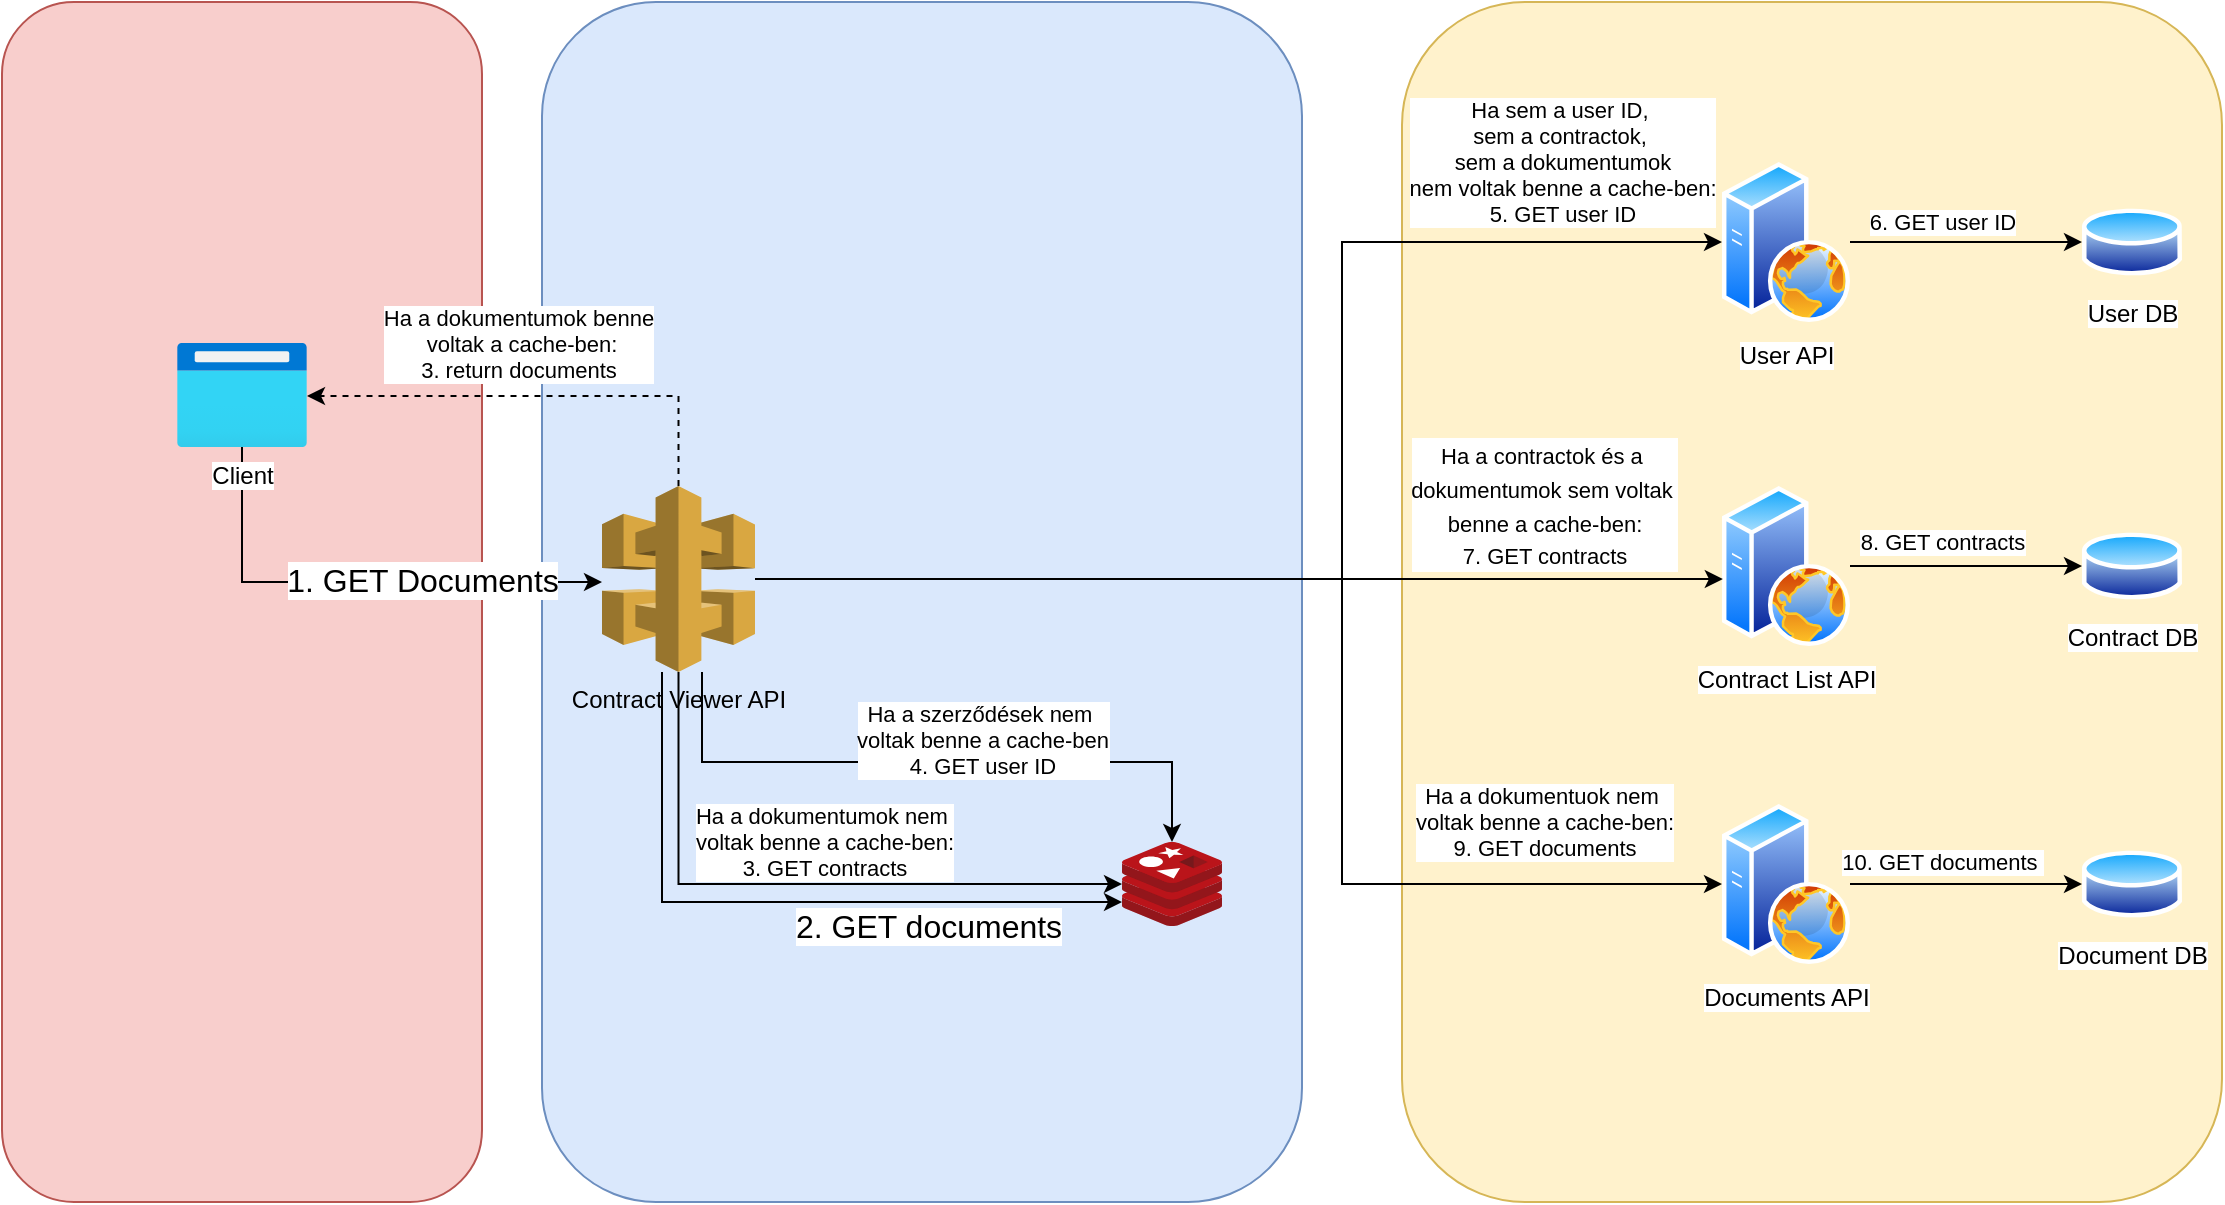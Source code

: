 <mxfile version="28.0.4">
  <diagram name="Page-1" id="gLj3V5wU64BBhGa2zPqV">
    <mxGraphModel dx="1426" dy="841" grid="1" gridSize="10" guides="1" tooltips="1" connect="1" arrows="1" fold="1" page="1" pageScale="1" pageWidth="1169" pageHeight="1654" math="0" shadow="0">
      <root>
        <mxCell id="0" />
        <mxCell id="1" parent="0" />
        <mxCell id="28-LAATM8kHw7nCOFZkA-21" value="" style="rounded=1;whiteSpace=wrap;html=1;fillColor=#f8cecc;strokeColor=#b85450;" parent="1" vertex="1">
          <mxGeometry x="50" y="160" width="240" height="600" as="geometry" />
        </mxCell>
        <mxCell id="28-LAATM8kHw7nCOFZkA-17" value="" style="rounded=1;whiteSpace=wrap;html=1;fillColor=#fff2cc;strokeColor=#d6b656;" parent="1" vertex="1">
          <mxGeometry x="750" y="160" width="410" height="600" as="geometry" />
        </mxCell>
        <mxCell id="28-LAATM8kHw7nCOFZkA-3" value="Contract DB" style="image;aspect=fixed;perimeter=ellipsePerimeter;html=1;align=center;shadow=0;dashed=0;spacingTop=3;image=img/lib/active_directory/database.svg;" parent="1" vertex="1">
          <mxGeometry x="1090" y="423.5" width="50" height="37" as="geometry" />
        </mxCell>
        <mxCell id="28-LAATM8kHw7nCOFZkA-4" value="User DB" style="image;aspect=fixed;perimeter=ellipsePerimeter;html=1;align=center;shadow=0;dashed=0;spacingTop=3;image=img/lib/active_directory/database.svg;" parent="1" vertex="1">
          <mxGeometry x="1090" y="261.5" width="50" height="37" as="geometry" />
        </mxCell>
        <mxCell id="28-LAATM8kHw7nCOFZkA-5" style="edgeStyle=orthogonalEdgeStyle;rounded=0;orthogonalLoop=1;jettySize=auto;html=1;exitX=0.5;exitY=1;exitDx=0;exitDy=0;" parent="1" source="28-LAATM8kHw7nCOFZkA-3" target="28-LAATM8kHw7nCOFZkA-3" edge="1">
          <mxGeometry relative="1" as="geometry" />
        </mxCell>
        <mxCell id="28-LAATM8kHw7nCOFZkA-50" style="edgeStyle=orthogonalEdgeStyle;rounded=0;orthogonalLoop=1;jettySize=auto;html=1;startArrow=none;startFill=0;" parent="1" source="28-LAATM8kHw7nCOFZkA-7" target="28-LAATM8kHw7nCOFZkA-4" edge="1">
          <mxGeometry relative="1" as="geometry" />
        </mxCell>
        <mxCell id="nIJ8ht-ikDi0R1mNNW38-15" value="6. GET user ID" style="edgeLabel;html=1;align=center;verticalAlign=middle;resizable=0;points=[];" parent="28-LAATM8kHw7nCOFZkA-50" vertex="1" connectable="0">
          <mxGeometry x="0.15" relative="1" as="geometry">
            <mxPoint x="-21" y="-10" as="offset" />
          </mxGeometry>
        </mxCell>
        <mxCell id="28-LAATM8kHw7nCOFZkA-7" value="User API" style="image;aspect=fixed;perimeter=ellipsePerimeter;html=1;align=center;shadow=0;dashed=0;spacingTop=3;image=img/lib/active_directory/web_server.svg;" parent="1" vertex="1">
          <mxGeometry x="910" y="240" width="64" height="80" as="geometry" />
        </mxCell>
        <mxCell id="28-LAATM8kHw7nCOFZkA-46" style="edgeStyle=orthogonalEdgeStyle;rounded=0;orthogonalLoop=1;jettySize=auto;html=1;startArrow=none;startFill=0;" parent="1" source="28-LAATM8kHw7nCOFZkA-12" target="28-LAATM8kHw7nCOFZkA-3" edge="1">
          <mxGeometry relative="1" as="geometry" />
        </mxCell>
        <mxCell id="nIJ8ht-ikDi0R1mNNW38-14" value="8. GET contracts" style="edgeLabel;html=1;align=center;verticalAlign=middle;resizable=0;points=[];" parent="28-LAATM8kHw7nCOFZkA-46" vertex="1" connectable="0">
          <mxGeometry x="0.046" relative="1" as="geometry">
            <mxPoint x="-15" y="-12" as="offset" />
          </mxGeometry>
        </mxCell>
        <mxCell id="28-LAATM8kHw7nCOFZkA-12" value="Contract List API" style="image;aspect=fixed;perimeter=ellipsePerimeter;html=1;align=center;shadow=0;dashed=0;spacingTop=3;image=img/lib/active_directory/web_server.svg;" parent="1" vertex="1">
          <mxGeometry x="910" y="402" width="64" height="80" as="geometry" />
        </mxCell>
        <mxCell id="28-LAATM8kHw7nCOFZkA-18" value="" style="rounded=1;whiteSpace=wrap;html=1;fillColor=#dae8fc;strokeColor=#6c8ebf;" parent="1" vertex="1">
          <mxGeometry x="320" y="160" width="380" height="600" as="geometry" />
        </mxCell>
        <mxCell id="28-LAATM8kHw7nCOFZkA-39" style="edgeStyle=orthogonalEdgeStyle;rounded=0;orthogonalLoop=1;jettySize=auto;html=1;" parent="1" source="28-LAATM8kHw7nCOFZkA-20" target="28-LAATM8kHw7nCOFZkA-12" edge="1">
          <mxGeometry relative="1" as="geometry">
            <Array as="points">
              <mxPoint x="820" y="448" />
              <mxPoint x="820" y="448" />
            </Array>
          </mxGeometry>
        </mxCell>
        <mxCell id="28-LAATM8kHw7nCOFZkA-40" value="&lt;font style=&quot;font-size: 11px;&quot;&gt;Ha a contractok és a&amp;nbsp;&lt;/font&gt;&lt;div&gt;&lt;font style=&quot;font-size: 11px;&quot;&gt;dokumentumok sem voltak&amp;nbsp;&lt;/font&gt;&lt;div&gt;&lt;font style=&quot;font-size: 11px;&quot;&gt;benne a cache-ben:&lt;/font&gt;&lt;div&gt;&lt;font style=&quot;font-size: 11px;&quot;&gt;7. GET contracts&lt;/font&gt;&lt;/div&gt;&lt;/div&gt;&lt;/div&gt;" style="edgeLabel;html=1;align=center;verticalAlign=middle;resizable=0;points=[];fontSize=14;" parent="28-LAATM8kHw7nCOFZkA-39" vertex="1" connectable="0">
          <mxGeometry x="0.748" y="-1" relative="1" as="geometry">
            <mxPoint x="-29" y="-39" as="offset" />
          </mxGeometry>
        </mxCell>
        <mxCell id="28-LAATM8kHw7nCOFZkA-55" style="edgeStyle=orthogonalEdgeStyle;rounded=0;orthogonalLoop=1;jettySize=auto;html=1;" parent="1" source="28-LAATM8kHw7nCOFZkA-20" target="28-LAATM8kHw7nCOFZkA-7" edge="1">
          <mxGeometry relative="1" as="geometry">
            <Array as="points">
              <mxPoint x="720" y="448" />
              <mxPoint x="720" y="280" />
            </Array>
          </mxGeometry>
        </mxCell>
        <mxCell id="28-LAATM8kHw7nCOFZkA-56" value="&lt;font&gt;Ha sem a user ID,&amp;nbsp;&lt;/font&gt;&lt;div&gt;&lt;span style=&quot;background-color: light-dark(#ffffff, var(--ge-dark-color, #121212)); color: light-dark(rgb(0, 0, 0), rgb(255, 255, 255));&quot;&gt;sem a contractok,&amp;nbsp;&lt;/span&gt;&lt;/div&gt;&lt;div&gt;&lt;span style=&quot;background-color: light-dark(#ffffff, var(--ge-dark-color, #121212)); color: light-dark(rgb(0, 0, 0), rgb(255, 255, 255));&quot;&gt;sem a dokumentumok&lt;/span&gt;&lt;div&gt;&lt;div&gt;&lt;font&gt;nem voltak&amp;nbsp;&lt;/font&gt;&lt;span style=&quot;background-color: light-dark(#ffffff, var(--ge-dark-color, #121212)); color: light-dark(rgb(0, 0, 0), rgb(255, 255, 255));&quot;&gt;benne a cache-ben:&lt;/span&gt;&lt;div&gt;&lt;div&gt;&lt;font&gt;5. GET user ID&lt;/font&gt;&lt;/div&gt;&lt;/div&gt;&lt;/div&gt;&lt;/div&gt;&lt;/div&gt;" style="edgeLabel;html=1;align=center;verticalAlign=middle;resizable=0;points=[];fontSize=11;" parent="28-LAATM8kHw7nCOFZkA-55" vertex="1" connectable="0">
          <mxGeometry x="0.753" y="3" relative="1" as="geometry">
            <mxPoint y="-37" as="offset" />
          </mxGeometry>
        </mxCell>
        <mxCell id="nIJ8ht-ikDi0R1mNNW38-4" style="edgeStyle=orthogonalEdgeStyle;rounded=0;orthogonalLoop=1;jettySize=auto;html=1;" parent="1" source="28-LAATM8kHw7nCOFZkA-20" target="28-LAATM8kHw7nCOFZkA-27" edge="1">
          <mxGeometry relative="1" as="geometry">
            <Array as="points">
              <mxPoint x="380" y="610" />
            </Array>
          </mxGeometry>
        </mxCell>
        <mxCell id="nIJ8ht-ikDi0R1mNNW38-5" value="&lt;font style=&quot;font-size: 16px;&quot;&gt;2. GET documents&lt;/font&gt;" style="edgeLabel;html=1;align=center;verticalAlign=middle;resizable=0;points=[];" parent="nIJ8ht-ikDi0R1mNNW38-4" vertex="1" connectable="0">
          <mxGeometry x="0.444" y="2" relative="1" as="geometry">
            <mxPoint x="-1" y="14" as="offset" />
          </mxGeometry>
        </mxCell>
        <mxCell id="nIJ8ht-ikDi0R1mNNW38-11" style="edgeStyle=orthogonalEdgeStyle;rounded=0;orthogonalLoop=1;jettySize=auto;html=1;dashed=1;" parent="1" source="28-LAATM8kHw7nCOFZkA-20" target="28-LAATM8kHw7nCOFZkA-23" edge="1">
          <mxGeometry relative="1" as="geometry">
            <Array as="points">
              <mxPoint x="388" y="357" />
            </Array>
          </mxGeometry>
        </mxCell>
        <mxCell id="nIJ8ht-ikDi0R1mNNW38-13" value="Ha a dokumentumok benne&lt;div&gt;&amp;nbsp;voltak a cache-ben:&lt;/div&gt;&lt;div&gt;3. return documents&lt;/div&gt;" style="edgeLabel;html=1;align=center;verticalAlign=middle;resizable=0;points=[];" parent="nIJ8ht-ikDi0R1mNNW38-11" vertex="1" connectable="0">
          <mxGeometry x="0.159" y="-1" relative="1" as="geometry">
            <mxPoint x="8" y="-25" as="offset" />
          </mxGeometry>
        </mxCell>
        <mxCell id="jWuQEleNgT_6Vqpwbo_k-11" style="edgeStyle=orthogonalEdgeStyle;rounded=0;orthogonalLoop=1;jettySize=auto;html=1;" edge="1" parent="1" source="28-LAATM8kHw7nCOFZkA-20" target="jWuQEleNgT_6Vqpwbo_k-4">
          <mxGeometry relative="1" as="geometry">
            <Array as="points">
              <mxPoint x="720" y="448" />
              <mxPoint x="720" y="601" />
            </Array>
          </mxGeometry>
        </mxCell>
        <mxCell id="jWuQEleNgT_6Vqpwbo_k-12" value="Ha a dokumentuok nem&amp;nbsp;&lt;div&gt;voltak benne a cache-ben:&lt;div&gt;9. GET documents&lt;/div&gt;&lt;/div&gt;" style="edgeLabel;html=1;align=center;verticalAlign=middle;resizable=0;points=[];" vertex="1" connectable="0" parent="jWuQEleNgT_6Vqpwbo_k-11">
          <mxGeometry x="0.64" y="1" relative="1" as="geometry">
            <mxPoint x="25" y="-30" as="offset" />
          </mxGeometry>
        </mxCell>
        <mxCell id="28-LAATM8kHw7nCOFZkA-20" value="Contract Viewer API" style="outlineConnect=0;dashed=0;verticalLabelPosition=bottom;verticalAlign=top;align=center;html=1;shape=mxgraph.aws3.api_gateway;fillColor=#D9A741;gradientColor=none;" parent="1" vertex="1">
          <mxGeometry x="350" y="402" width="76.5" height="93" as="geometry" />
        </mxCell>
        <mxCell id="28-LAATM8kHw7nCOFZkA-34" style="edgeStyle=orthogonalEdgeStyle;rounded=0;orthogonalLoop=1;jettySize=auto;html=1;" parent="1" source="28-LAATM8kHw7nCOFZkA-23" target="28-LAATM8kHw7nCOFZkA-20" edge="1">
          <mxGeometry relative="1" as="geometry">
            <Array as="points">
              <mxPoint x="270" y="450" />
              <mxPoint x="270" y="450" />
            </Array>
          </mxGeometry>
        </mxCell>
        <mxCell id="28-LAATM8kHw7nCOFZkA-35" value="&lt;font style=&quot;font-size: 16px;&quot;&gt;1.&amp;nbsp;&lt;/font&gt;&lt;span style=&quot;font-size: 16px; background-color: light-dark(#ffffff, var(--ge-dark-color, #121212)); color: light-dark(rgb(0, 0, 0), rgb(255, 255, 255));&quot;&gt;GET Documents&lt;/span&gt;" style="edgeLabel;html=1;align=center;verticalAlign=middle;resizable=0;points=[];" parent="28-LAATM8kHw7nCOFZkA-34" vertex="1" connectable="0">
          <mxGeometry x="0.186" y="2" relative="1" as="geometry">
            <mxPoint x="10" y="1" as="offset" />
          </mxGeometry>
        </mxCell>
        <mxCell id="28-LAATM8kHw7nCOFZkA-23" value="Client" style="image;aspect=fixed;html=1;points=[];align=center;fontSize=12;image=img/lib/azure2/general/Browser.svg;" parent="1" vertex="1">
          <mxGeometry x="137.5" y="330.5" width="65" height="52" as="geometry" />
        </mxCell>
        <mxCell id="28-LAATM8kHw7nCOFZkA-27" value="" style="image;sketch=0;aspect=fixed;html=1;points=[];align=center;fontSize=12;image=img/lib/mscae/Cache_Redis_Product.svg;" parent="1" vertex="1">
          <mxGeometry x="610" y="580" width="50" height="42" as="geometry" />
        </mxCell>
        <mxCell id="28-LAATM8kHw7nCOFZkA-28" value="" style="endArrow=classic;html=1;rounded=0;startArrow=none;startFill=0;edgeStyle=orthogonalEdgeStyle;" parent="1" source="28-LAATM8kHw7nCOFZkA-20" target="28-LAATM8kHw7nCOFZkA-27" edge="1">
          <mxGeometry width="50" height="50" relative="1" as="geometry">
            <mxPoint x="460" y="450" as="sourcePoint" />
            <mxPoint x="510" y="400" as="targetPoint" />
            <Array as="points">
              <mxPoint x="388" y="601" />
            </Array>
          </mxGeometry>
        </mxCell>
        <mxCell id="nIJ8ht-ikDi0R1mNNW38-1" value="&lt;font&gt;Ha a dokumentumok nem&amp;nbsp;&lt;/font&gt;&lt;div&gt;&lt;font&gt;voltak&lt;/font&gt;&lt;font style=&quot;background-color: light-dark(#ffffff, var(--ge-dark-color, #121212)); color: light-dark(rgb(0, 0, 0), rgb(255, 255, 255));&quot;&gt;&amp;nbsp;benne&amp;nbsp;&lt;/font&gt;&lt;span style=&quot;color: light-dark(rgb(0, 0, 0), rgb(255, 255, 255)); background-color: light-dark(#ffffff, var(--ge-dark-color, #121212));&quot;&gt;a cache-ben:&lt;/span&gt;&lt;div&gt;&lt;div&gt;&lt;div&gt;&lt;font&gt;3. GET contracts&lt;/font&gt;&lt;/div&gt;&lt;/div&gt;&lt;/div&gt;&lt;/div&gt;" style="edgeLabel;html=1;align=center;verticalAlign=middle;resizable=0;points=[];fontSize=11;" parent="28-LAATM8kHw7nCOFZkA-28" vertex="1" connectable="0">
          <mxGeometry x="-0.12" y="2" relative="1" as="geometry">
            <mxPoint x="34" y="-19" as="offset" />
          </mxGeometry>
        </mxCell>
        <mxCell id="jWuQEleNgT_6Vqpwbo_k-2" value="" style="endArrow=classic;html=1;rounded=0;edgeStyle=orthogonalEdgeStyle;" edge="1" parent="1" source="28-LAATM8kHw7nCOFZkA-20" target="28-LAATM8kHw7nCOFZkA-27">
          <mxGeometry width="50" height="50" relative="1" as="geometry">
            <mxPoint x="580" y="470" as="sourcePoint" />
            <mxPoint x="630" y="420" as="targetPoint" />
            <Array as="points">
              <mxPoint x="400" y="540" />
              <mxPoint x="635" y="540" />
            </Array>
          </mxGeometry>
        </mxCell>
        <mxCell id="jWuQEleNgT_6Vqpwbo_k-3" value="Ha a szerződések nem&amp;nbsp;&lt;div&gt;voltak&amp;nbsp;&lt;span style=&quot;background-color: light-dark(#ffffff, var(--ge-dark-color, #121212)); color: light-dark(rgb(0, 0, 0), rgb(255, 255, 255));&quot;&gt;benne a cache-ben&lt;/span&gt;&lt;div&gt;&lt;div&gt;4. GET user ID&lt;/div&gt;&lt;/div&gt;&lt;/div&gt;" style="edgeLabel;html=1;align=center;verticalAlign=middle;resizable=0;points=[];" vertex="1" connectable="0" parent="jWuQEleNgT_6Vqpwbo_k-2">
          <mxGeometry x="-0.022" relative="1" as="geometry">
            <mxPoint x="28" y="-11" as="offset" />
          </mxGeometry>
        </mxCell>
        <mxCell id="jWuQEleNgT_6Vqpwbo_k-6" style="edgeStyle=orthogonalEdgeStyle;rounded=0;orthogonalLoop=1;jettySize=auto;html=1;" edge="1" parent="1" source="jWuQEleNgT_6Vqpwbo_k-4" target="jWuQEleNgT_6Vqpwbo_k-5">
          <mxGeometry relative="1" as="geometry" />
        </mxCell>
        <mxCell id="jWuQEleNgT_6Vqpwbo_k-7" value="10. GET d&lt;span style=&quot;background-color: light-dark(#ffffff, var(--ge-dark-color, #121212)); color: light-dark(rgb(0, 0, 0), rgb(255, 255, 255));&quot;&gt;ocuments&amp;nbsp;&lt;/span&gt;" style="edgeLabel;html=1;align=center;verticalAlign=middle;resizable=0;points=[];" vertex="1" connectable="0" parent="jWuQEleNgT_6Vqpwbo_k-6">
          <mxGeometry x="0.193" y="-3" relative="1" as="geometry">
            <mxPoint x="-23" y="-14" as="offset" />
          </mxGeometry>
        </mxCell>
        <mxCell id="jWuQEleNgT_6Vqpwbo_k-4" value="Documents API" style="image;aspect=fixed;perimeter=ellipsePerimeter;html=1;align=center;shadow=0;dashed=0;spacingTop=3;image=img/lib/active_directory/web_server.svg;" vertex="1" parent="1">
          <mxGeometry x="910" y="561" width="64" height="80" as="geometry" />
        </mxCell>
        <mxCell id="jWuQEleNgT_6Vqpwbo_k-5" value="Document DB" style="image;aspect=fixed;perimeter=ellipsePerimeter;html=1;align=center;shadow=0;dashed=0;spacingTop=3;image=img/lib/active_directory/database.svg;" vertex="1" parent="1">
          <mxGeometry x="1090" y="582.5" width="50" height="37" as="geometry" />
        </mxCell>
      </root>
    </mxGraphModel>
  </diagram>
</mxfile>
